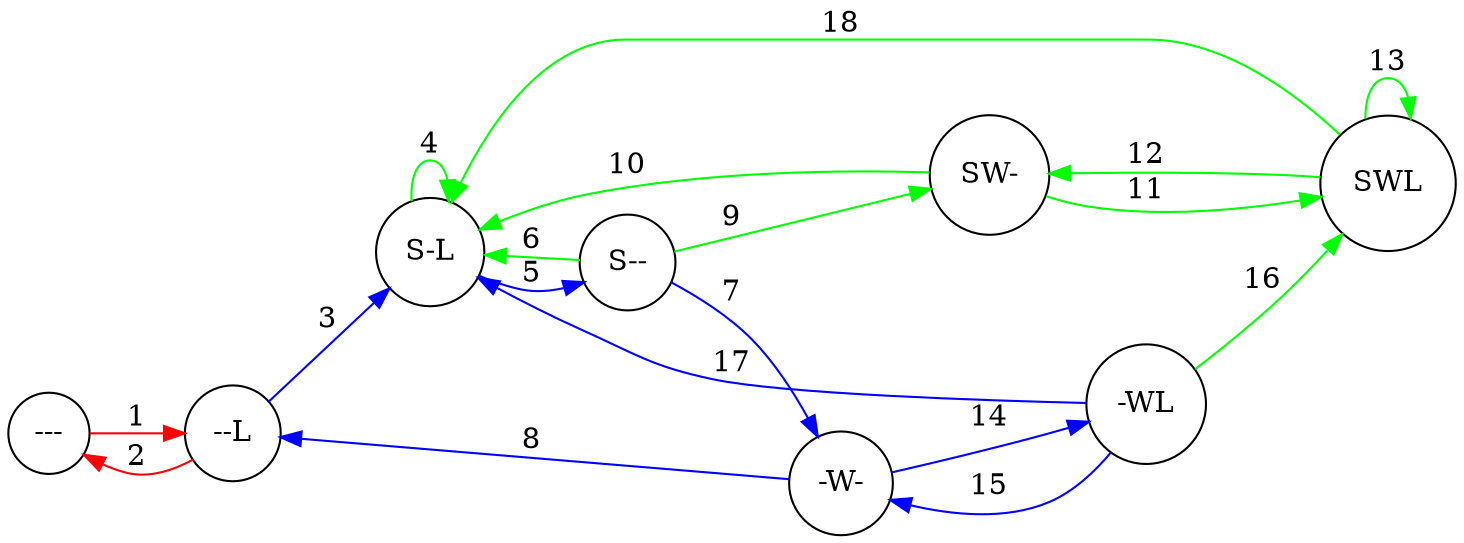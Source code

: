 graph {
    node [shape="circle"];
    edge [dir="forward", len="2.0"];

    rankdir=LR;

    nnn [label="---"];
    nnl [label="--L"];
    swn [label="SW-"];
    snn [label="S--", pos="0,0"];
    snl [label="S-L"];
    nwn [label="-W-"];
    nwl [label="-WL"];
    swl [label="SWL"];

    nnn -- nnl [label="1", color="red"];
    nnl -- nnn [label="2", color="red"];
    nnl -- snl [label="3", color="blue"];
    snl -- snl [label="4", color="green"];
    snl -- snn [label="5", color="blue"];
    snn -- snl [label="6", color="green"];
    snn -- nwn [label="7", color="blue"];
    nwn -- nnl [label="8", color="blue"];
    snn -- swn [label="9", color="green"];
    swn -- snl [label="10", color="green"];
    swn -- swl [label="11", color="green"];
    swl -- swn [label="12", color="green"];
    swl -- swl [label="13", color="green"];
    nwn -- nwl [label="14", color="blue"];
    nwl -- nwn [label="15", color="blue"];
    nwl -- swl [label="16", color="green"];
    nwl -- snl [label="17", color="blue"];
    swl -- snl [label="18", color="green"];
}
